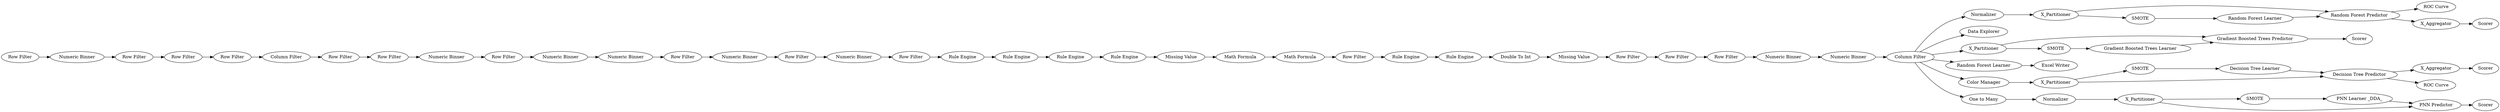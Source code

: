 digraph {
	"-3821265129830846622_89" [label="ROC Curve"]
	"-845291263045823109_70" [label="Gradient Boosted Trees Predictor"]
	"2833134924091538029_75" [label=SMOTE]
	"-3821265129830846622_79" [label=Normalizer]
	"5599297164177842672_25" [label="Missing Value"]
	"5599297164177842672_38" [label="Row Filter"]
	"5599297164177842672_29" [label="Numeric Binner"]
	"2833134924091538029_77" [label="PNN Predictor"]
	"5599297164177842672_35" [label="Row Filter"]
	"5599297164177842672_16" [label="Missing Value"]
	"5599297164177842672_28" [label="Data Explorer"]
	"-845291263045823109_68" [label=SMOTE]
	"-3821265129830846622_87" [label=Scorer]
	"5599297164177842672_46" [label="Row Filter"]
	"7190097798355788071_96" [label=X_Aggregator]
	"5599297164177842672_36" [label="Numeric Binner"]
	"2833134924091538029_76" [label="PNN Learner _DDA_"]
	"5599297164177842672_26" [label="Double To Int"]
	"5599297164177842672_48" [label="Numeric Binner"]
	"-845291263045823109_61" [label=X_Partitioner]
	"5599297164177842672_21" [label="Math Formula"]
	"-3821265129830846622_88" [label="Random Forest Predictor"]
	"7190097798355788071_75" [label=SMOTE]
	"7190097798355788071_7" [label=Scorer]
	"5599297164177842672_47" [label="Numeric Binner"]
	"5599297164177842672_31" [label="Numeric Binner"]
	"5599297164177842672_14" [label="Numeric Binner"]
	"5599297164177842672_49" [label="Rule Engine"]
	"5599297164177842672_45" [label="Row Filter"]
	"5599297164177842672_9" [label="Numeric Binner"]
	"-3821265129830846622_96" [label=X_Aggregator]
	"5599297164177842672_12" [label="Column Filter"]
	"2833134924091538029_73" [label=Scorer]
	"5599297164177842672_18" [label="Rule Engine"]
	"-3821265129830846622_72" [label=X_Partitioner]
	"5599297164177842672_53" [label="Row Filter"]
	"5599297164177842672_19" [label="Rule Engine"]
	"5599297164177842672_82" [label="Random Forest Learner"]
	"5599297164177842672_17" [label="Math Formula"]
	"5599297164177842672_55" [label="Row Filter"]
	"5599297164177842672_13" [label="Row Filter"]
	"5599297164177842672_51" [label="Row Filter"]
	"-3821265129830846622_75" [label=SMOTE]
	"5599297164177842672_50" [label="Rule Engine"]
	"2833134924091538029_79" [label=Normalizer]
	"2833134924091538029_72" [label=X_Partitioner]
	"7190097798355788071_97" [label="Decision Tree Predictor"]
	"7190097798355788071_94" [label="Color Manager"]
	"5599297164177842672_11" [label="Row Filter"]
	"7190097798355788071_92" [label="Decision Tree Learner"]
	"5599297164177842672_44" [label="Row Filter"]
	"5599297164177842672_15" [label="Rule Engine"]
	"5599297164177842672_56" [label="Row Filter"]
	"7190097798355788071_95" [label="ROC Curve"]
	"7190097798355788071_72" [label=X_Partitioner]
	"2833134924091538029_78" [label="One to Many"]
	"-845291263045823109_67" [label=Scorer]
	"5599297164177842672_58" [label="Excel Writer"]
	"5599297164177842672_8" [label="Row Filter"]
	"5599297164177842672_27" [label="Numeric Binner"]
	"5599297164177842672_20" [label="Rule Engine"]
	"-845291263045823109_69" [label="Gradient Boosted Trees Learner"]
	"-3821265129830846622_83" [label="Random Forest Learner"]
	"5599297164177842672_52" [label="Column Filter"]
	"5599297164177842672_43" [label="Row Filter"]
	"5599297164177842672_54" [label="Row Filter"]
	"-845291263045823109_68" -> "-845291263045823109_69"
	"5599297164177842672_82" -> "5599297164177842672_58"
	"5599297164177842672_8" -> "5599297164177842672_9"
	"-3821265129830846622_72" -> "-3821265129830846622_75"
	"-3821265129830846622_88" -> "-3821265129830846622_96"
	"2833134924091538029_78" -> "2833134924091538029_79"
	"-845291263045823109_61" -> "-845291263045823109_68"
	"5599297164177842672_9" -> "5599297164177842672_11"
	"5599297164177842672_52" -> "-3821265129830846622_79"
	"7190097798355788071_72" -> "7190097798355788071_75"
	"5599297164177842672_12" -> "5599297164177842672_54"
	"5599297164177842672_35" -> "5599297164177842672_12"
	"-3821265129830846622_75" -> "-3821265129830846622_83"
	"5599297164177842672_52" -> "2833134924091538029_78"
	"-3821265129830846622_88" -> "-3821265129830846622_89"
	"5599297164177842672_38" -> "5599297164177842672_15"
	"5599297164177842672_31" -> "5599297164177842672_29"
	"5599297164177842672_13" -> "5599297164177842672_35"
	"5599297164177842672_46" -> "5599297164177842672_47"
	"5599297164177842672_18" -> "5599297164177842672_19"
	"5599297164177842672_27" -> "5599297164177842672_51"
	"7190097798355788071_97" -> "7190097798355788071_96"
	"5599297164177842672_36" -> "5599297164177842672_38"
	"-3821265129830846622_83" -> "-3821265129830846622_88"
	"7190097798355788071_92" -> "7190097798355788071_97"
	"5599297164177842672_16" -> "5599297164177842672_17"
	"-845291263045823109_61" -> "-845291263045823109_70"
	"2833134924091538029_72" -> "2833134924091538029_77"
	"5599297164177842672_55" -> "5599297164177842672_27"
	"5599297164177842672_26" -> "5599297164177842672_25"
	"2833134924091538029_72" -> "2833134924091538029_75"
	"5599297164177842672_43" -> "5599297164177842672_44"
	"-3821265129830846622_96" -> "-3821265129830846622_87"
	"5599297164177842672_51" -> "5599297164177842672_31"
	"-3821265129830846622_72" -> "-3821265129830846622_88"
	"7190097798355788071_94" -> "7190097798355788071_72"
	"-3821265129830846622_79" -> "-3821265129830846622_72"
	"7190097798355788071_75" -> "7190097798355788071_92"
	"5599297164177842672_20" -> "5599297164177842672_16"
	"5599297164177842672_50" -> "5599297164177842672_26"
	"-845291263045823109_70" -> "-845291263045823109_67"
	"2833134924091538029_79" -> "2833134924091538029_72"
	"2833134924091538029_77" -> "2833134924091538029_73"
	"5599297164177842672_52" -> "-845291263045823109_61"
	"2833134924091538029_75" -> "2833134924091538029_76"
	"5599297164177842672_52" -> "5599297164177842672_28"
	"5599297164177842672_53" -> "5599297164177842672_14"
	"5599297164177842672_49" -> "5599297164177842672_50"
	"5599297164177842672_25" -> "5599297164177842672_43"
	"5599297164177842672_52" -> "7190097798355788071_94"
	"7190097798355788071_72" -> "7190097798355788071_97"
	"5599297164177842672_17" -> "5599297164177842672_21"
	"5599297164177842672_29" -> "5599297164177842672_53"
	"5599297164177842672_48" -> "5599297164177842672_52"
	"5599297164177842672_52" -> "5599297164177842672_82"
	"5599297164177842672_47" -> "5599297164177842672_48"
	"5599297164177842672_14" -> "5599297164177842672_45"
	"7190097798355788071_97" -> "7190097798355788071_95"
	"5599297164177842672_45" -> "5599297164177842672_36"
	"5599297164177842672_19" -> "5599297164177842672_20"
	"-845291263045823109_69" -> "-845291263045823109_70"
	"5599297164177842672_44" -> "5599297164177842672_46"
	"5599297164177842672_11" -> "5599297164177842672_13"
	"5599297164177842672_56" -> "5599297164177842672_49"
	"5599297164177842672_54" -> "5599297164177842672_55"
	"7190097798355788071_96" -> "7190097798355788071_7"
	"2833134924091538029_76" -> "2833134924091538029_77"
	"5599297164177842672_15" -> "5599297164177842672_18"
	"5599297164177842672_21" -> "5599297164177842672_56"
	rankdir=LR
}
